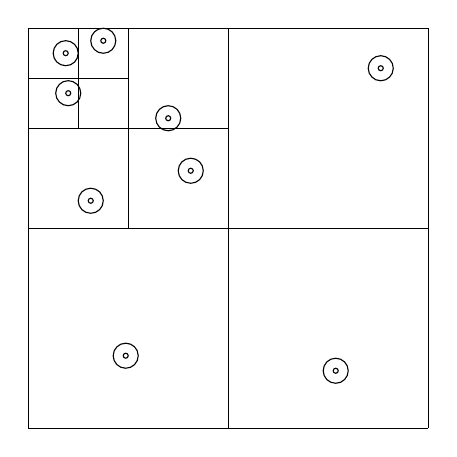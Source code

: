 \begin{tikzpicture}[y=-1cm]

% objects at depth 50:
\draw[black] (1.778,2.095) circle (0.159cm);
\draw[black] (1.778,2.095) circle (0.032cm);
\draw[black] (3.334,3.08) circle (0.159cm);
\draw[black] (3.334,3.08) circle (0.032cm);
\draw[black] (3.048,2.413) circle (0.159cm);
\draw[black] (3.048,2.413) circle (0.032cm);
\draw[black] (2.064,3.461) circle (0.159cm);
\draw[black] (2.064,3.461) circle (0.032cm);
\draw[black] (5.747,1.778) circle (0.159cm);
\draw[black] (5.747,1.778) circle (0.032cm);
\draw[black] (2.508,5.429) circle (0.159cm);
\draw[black] (2.508,5.429) circle (0.032cm);
\draw[black] (5.175,5.62) circle (0.159cm);
\draw[black] (5.175,5.62) circle (0.032cm);
\draw[black] (1.746,1.587) circle (0.159cm);
\draw[black] (1.746,1.587) circle (0.032cm);
\draw[black] (2.223,1.429) circle (0.159cm);
\draw[black] (2.223,1.429) circle (0.032cm);
\draw[black] (1.27,1.27) -- (1.27,6.35);
\draw[black] (2.54,1.27) -- (2.54,3.81);
\draw[black] (3.81,1.27) -- (3.81,6.35);
\draw[black] (6.35,1.27) -- (6.35,6.35);
\draw[black] (1.27,1.27) -- (6.35,1.27);
\draw[black] (1.27,2.54) -- (3.81,2.54);
\draw[black] (1.27,3.81) -- (6.35,3.81);
\draw[black] (1.27,6.35) -- (6.35,6.35);
\draw[black] (1.27,1.905) -- (2.54,1.905);
\draw[black] (1.905,1.27) -- (1.905,2.54);

\end{tikzpicture}%
